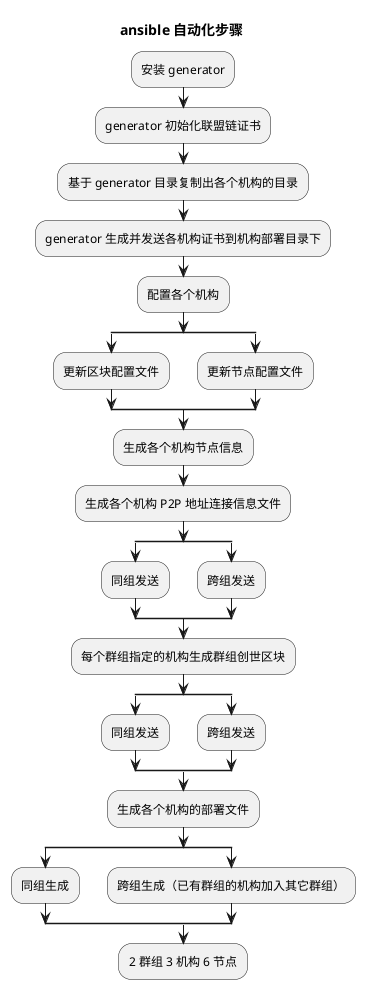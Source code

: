 @startuml

title ansible 自动化步骤

:安装 generator;
:generator 初始化联盟链证书;
:基于 generator 目录复制出各个机构的目录;
:generator 生成并发送各机构证书到机构部署目录下;
:配置各个机构;
split
  :更新区块配置文件;
split again
  :更新节点配置文件;
end split
:生成各个机构节点信息;
:生成各个机构 P2P 地址连接信息文件;
split
  :同组发送;
split again
  :跨组发送;
end split
:每个群组指定的机构生成群组创世区块;
split
  :同组发送;
split again
  :跨组发送;
end split
:生成各个机构的部署文件;
split
  :同组生成;
split again
  :跨组生成（已有群组的机构加入其它群组）;
end split
:2 群组 3 机构 6 节点;

@enduml
